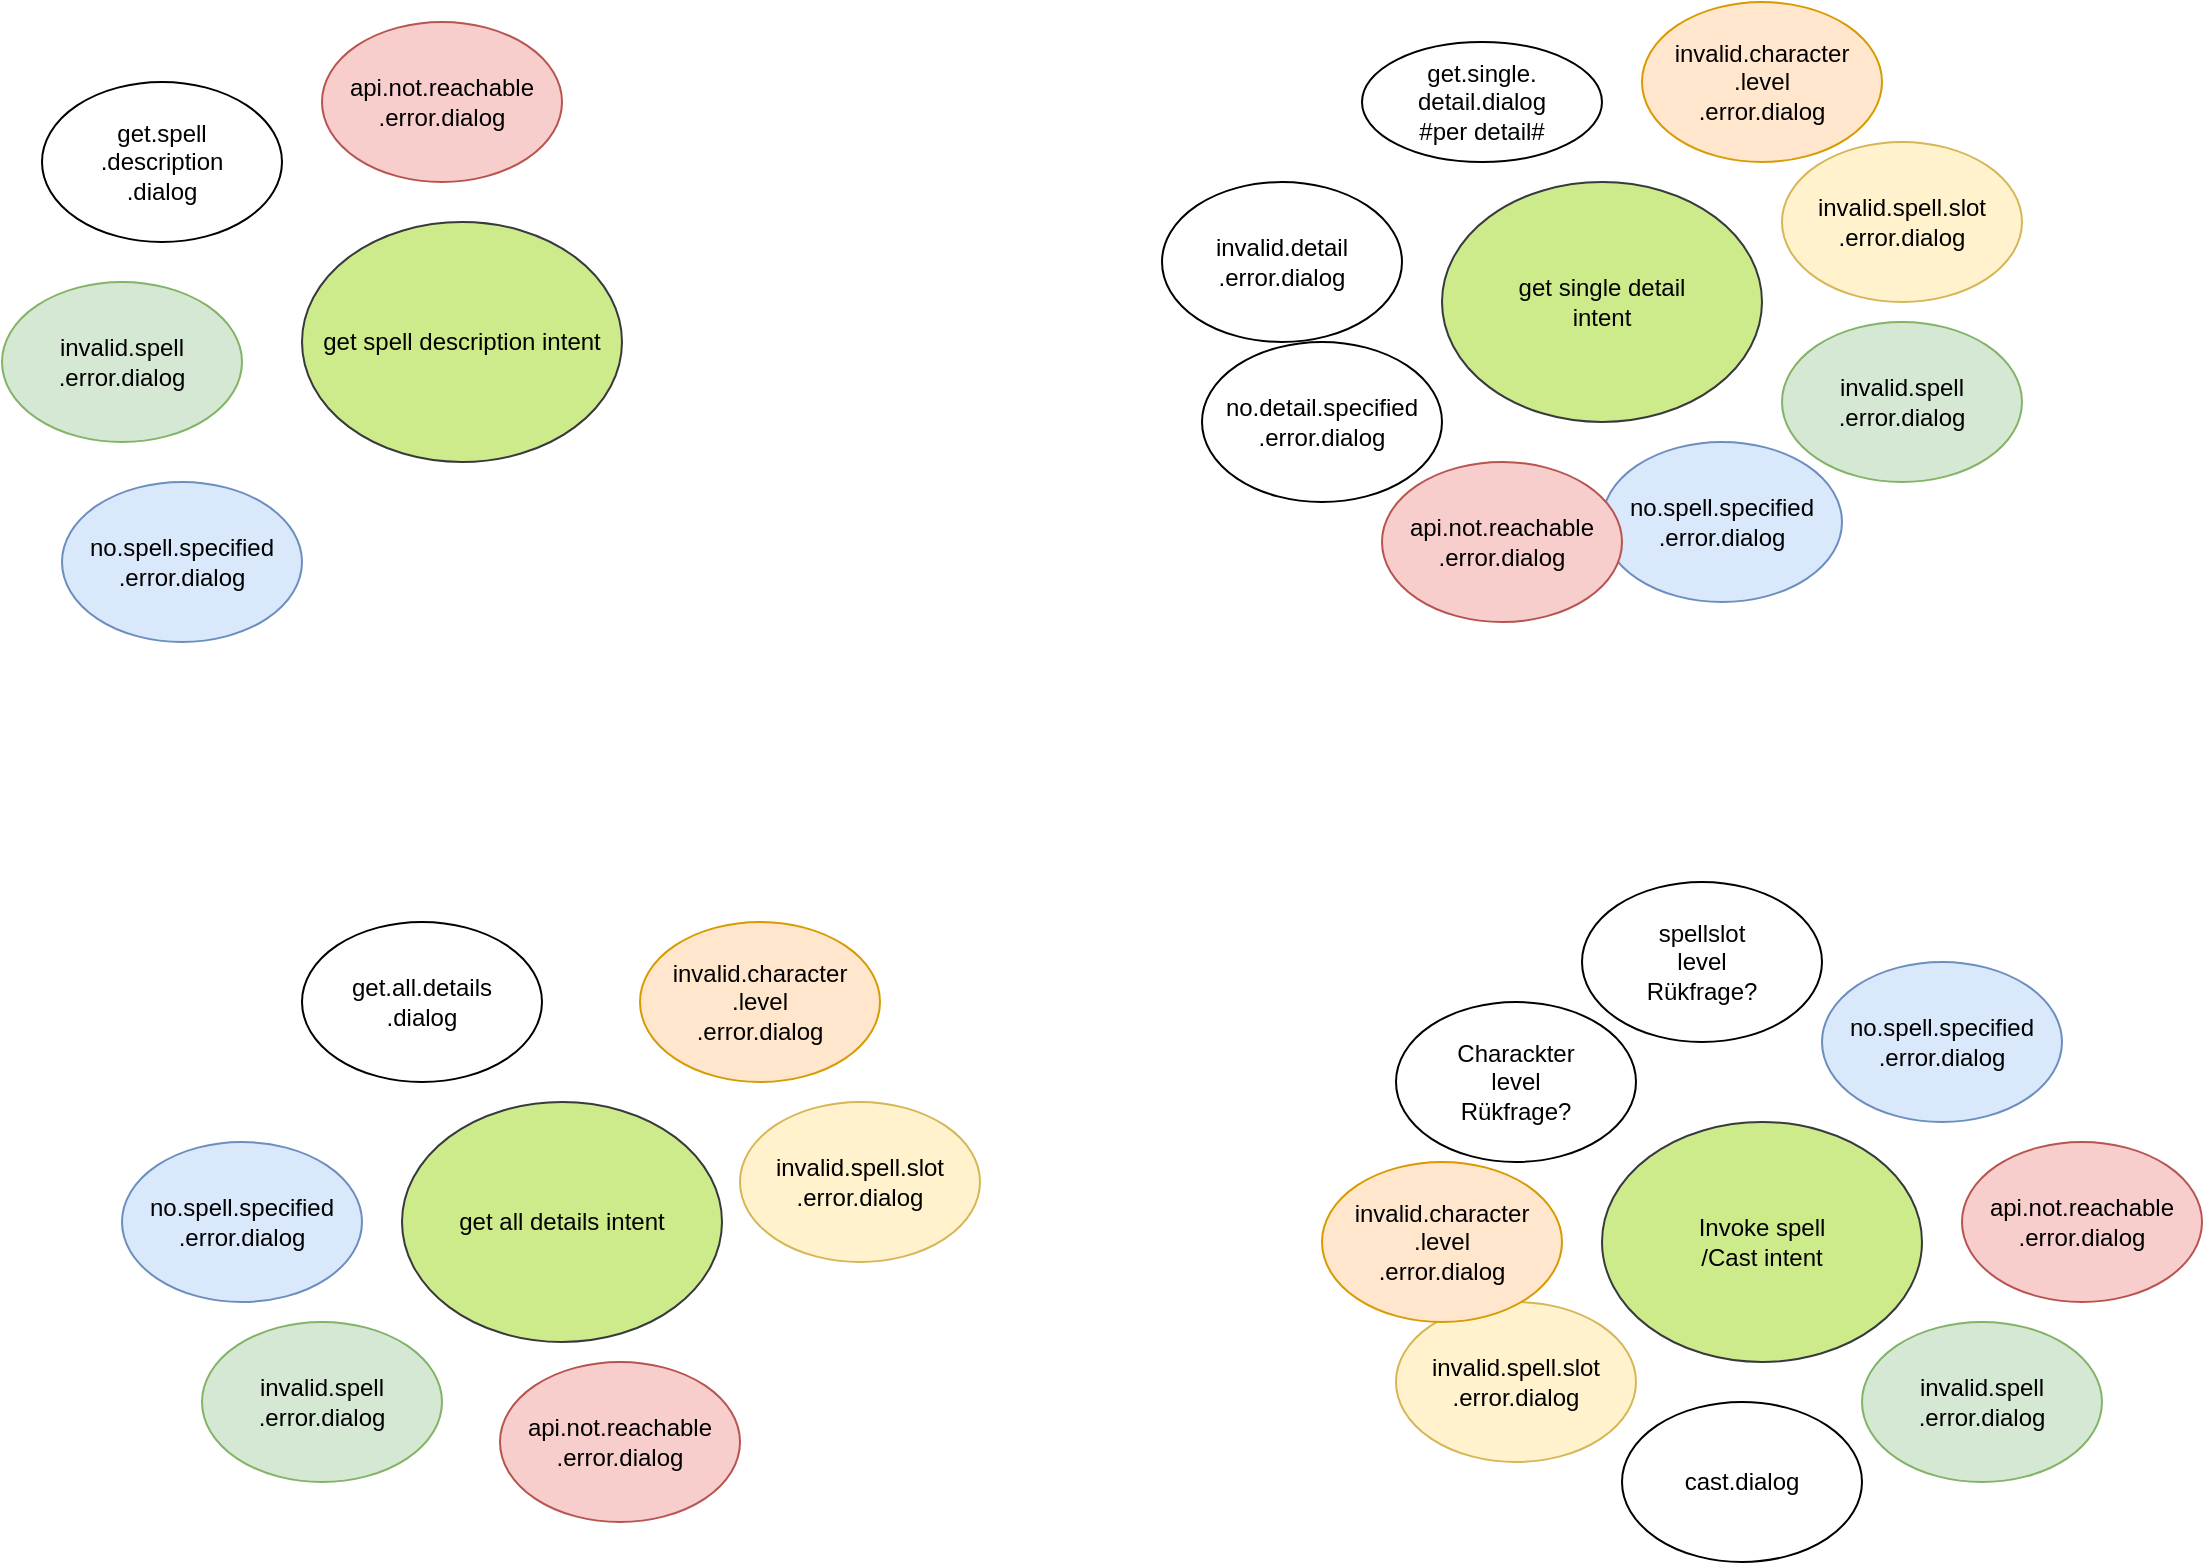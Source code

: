 <mxfile version="14.1.8" type="device"><diagram id="Ehb2cejAjsyU7AzATvCr" name="Seite-1"><mxGraphModel dx="1551" dy="1151" grid="1" gridSize="10" guides="1" tooltips="1" connect="1" arrows="1" fold="1" page="1" pageScale="1" pageWidth="827" pageHeight="1169" math="0" shadow="0"><root><mxCell id="0"/><mxCell id="1" parent="0"/><mxCell id="gS6e-m_PlZvfoeBw2O-E-1" value="get.single.&lt;br&gt;detail.dialog&lt;br&gt;#per detail#" style="ellipse;whiteSpace=wrap;html=1;" parent="1" vertex="1"><mxGeometry x="690" y="310" width="120" height="60" as="geometry"/></mxCell><mxCell id="gS6e-m_PlZvfoeBw2O-E-40" value="get spell description intent" style="ellipse;whiteSpace=wrap;html=1;fillColor=#cdeb8b;strokeColor=#36393d;" parent="1" vertex="1"><mxGeometry x="160" y="400" width="160" height="120" as="geometry"/></mxCell><mxCell id="gS6e-m_PlZvfoeBw2O-E-41" value="get all details intent" style="ellipse;whiteSpace=wrap;html=1;fillColor=#cdeb8b;strokeColor=#36393d;" parent="1" vertex="1"><mxGeometry x="210" y="840" width="160" height="120" as="geometry"/></mxCell><mxCell id="gS6e-m_PlZvfoeBw2O-E-42" value="get single detail &lt;br&gt;intent" style="ellipse;whiteSpace=wrap;html=1;fillColor=#cdeb8b;strokeColor=#36393d;" parent="1" vertex="1"><mxGeometry x="730" y="380" width="160" height="120" as="geometry"/></mxCell><mxCell id="gS6e-m_PlZvfoeBw2O-E-44" value="Invoke spell&lt;br&gt;/Cast intent" style="ellipse;whiteSpace=wrap;html=1;fillColor=#cdeb8b;strokeColor=#36393d;" parent="1" vertex="1"><mxGeometry x="810" y="850" width="160" height="120" as="geometry"/></mxCell><mxCell id="gS6e-m_PlZvfoeBw2O-E-45" value="no.spell.specified&lt;br&gt;.error.dialog" style="ellipse;whiteSpace=wrap;html=1;fillColor=#dae8fc;strokeColor=#6c8ebf;" parent="1" vertex="1"><mxGeometry x="40" y="530" width="120" height="80" as="geometry"/></mxCell><mxCell id="gS6e-m_PlZvfoeBw2O-E-46" value="invalid.spell&lt;br&gt;.error.dialog" style="ellipse;whiteSpace=wrap;html=1;fillColor=#d5e8d4;strokeColor=#82b366;" parent="1" vertex="1"><mxGeometry x="10" y="430" width="120" height="80" as="geometry"/></mxCell><mxCell id="gS6e-m_PlZvfoeBw2O-E-47" value="get.spell&lt;br&gt;.description&lt;br&gt;.dialog" style="ellipse;whiteSpace=wrap;html=1;" parent="1" vertex="1"><mxGeometry x="30" y="330" width="120" height="80" as="geometry"/></mxCell><mxCell id="gS6e-m_PlZvfoeBw2O-E-49" value="no.spell.specified&lt;br&gt;.error.dialog" style="ellipse;whiteSpace=wrap;html=1;fillColor=#dae8fc;strokeColor=#6c8ebf;" parent="1" vertex="1"><mxGeometry x="810" y="510" width="120" height="80" as="geometry"/></mxCell><mxCell id="gS6e-m_PlZvfoeBw2O-E-50" value="invalid.spell&lt;br&gt;.error.dialog" style="ellipse;whiteSpace=wrap;html=1;fillColor=#d5e8d4;strokeColor=#82b366;" parent="1" vertex="1"><mxGeometry x="900" y="450" width="120" height="80" as="geometry"/></mxCell><mxCell id="gS6e-m_PlZvfoeBw2O-E-51" value="no.detail.specified&lt;br&gt;.error.dialog" style="ellipse;whiteSpace=wrap;html=1;" parent="1" vertex="1"><mxGeometry x="610" y="460" width="120" height="80" as="geometry"/></mxCell><mxCell id="gS6e-m_PlZvfoeBw2O-E-52" value="invalid.detail&lt;br&gt;.error.dialog" style="ellipse;whiteSpace=wrap;html=1;" parent="1" vertex="1"><mxGeometry x="590" y="380" width="120" height="80" as="geometry"/></mxCell><mxCell id="gS6e-m_PlZvfoeBw2O-E-53" value="invalid.spell.slot&lt;br&gt;.error.dialog" style="ellipse;whiteSpace=wrap;html=1;fillColor=#fff2cc;strokeColor=#d6b656;" parent="1" vertex="1"><mxGeometry x="900" y="360" width="120" height="80" as="geometry"/></mxCell><mxCell id="gS6e-m_PlZvfoeBw2O-E-54" value="invalid.character&lt;br&gt;.level&lt;br&gt;.error.dialog" style="ellipse;whiteSpace=wrap;html=1;fillColor=#ffe6cc;strokeColor=#d79b00;" parent="1" vertex="1"><mxGeometry x="830" y="290" width="120" height="80" as="geometry"/></mxCell><mxCell id="MEmN2f2s_jUy_C6ZmVlN-1" value="no.spell.specified&lt;br&gt;.error.dialog" style="ellipse;whiteSpace=wrap;html=1;fillColor=#dae8fc;strokeColor=#6c8ebf;" parent="1" vertex="1"><mxGeometry x="70" y="860" width="120" height="80" as="geometry"/></mxCell><mxCell id="MEmN2f2s_jUy_C6ZmVlN-2" value="invalid.spell&lt;br&gt;.error.dialog" style="ellipse;whiteSpace=wrap;html=1;fillColor=#d5e8d4;strokeColor=#82b366;" parent="1" vertex="1"><mxGeometry x="110" y="950" width="120" height="80" as="geometry"/></mxCell><mxCell id="MEmN2f2s_jUy_C6ZmVlN-5" value="invalid.spell.slot&lt;br&gt;.error.dialog" style="ellipse;whiteSpace=wrap;html=1;fillColor=#fff2cc;strokeColor=#d6b656;" parent="1" vertex="1"><mxGeometry x="379" y="840" width="120" height="80" as="geometry"/></mxCell><mxCell id="MEmN2f2s_jUy_C6ZmVlN-6" value="invalid.character&lt;br&gt;.level&lt;br&gt;.error.dialog" style="ellipse;whiteSpace=wrap;html=1;fillColor=#ffe6cc;strokeColor=#d79b00;" parent="1" vertex="1"><mxGeometry x="329" y="750" width="120" height="80" as="geometry"/></mxCell><mxCell id="MEmN2f2s_jUy_C6ZmVlN-7" value="get.all.details&lt;br&gt;.dialog" style="ellipse;whiteSpace=wrap;html=1;" parent="1" vertex="1"><mxGeometry x="160" y="750" width="120" height="80" as="geometry"/></mxCell><mxCell id="MEmN2f2s_jUy_C6ZmVlN-8" value="no.spell.specified&lt;br&gt;.error.dialog" style="ellipse;whiteSpace=wrap;html=1;fillColor=#dae8fc;strokeColor=#6c8ebf;" parent="1" vertex="1"><mxGeometry x="920" y="770" width="120" height="80" as="geometry"/></mxCell><mxCell id="MEmN2f2s_jUy_C6ZmVlN-9" value="invalid.spell&lt;br&gt;.error.dialog" style="ellipse;whiteSpace=wrap;html=1;fillColor=#d5e8d4;strokeColor=#82b366;" parent="1" vertex="1"><mxGeometry x="940" y="950" width="120" height="80" as="geometry"/></mxCell><mxCell id="MEmN2f2s_jUy_C6ZmVlN-10" value="invalid.spell.slot&lt;br&gt;.error.dialog" style="ellipse;whiteSpace=wrap;html=1;fillColor=#fff2cc;strokeColor=#d6b656;" parent="1" vertex="1"><mxGeometry x="707" y="940" width="120" height="80" as="geometry"/></mxCell><mxCell id="MEmN2f2s_jUy_C6ZmVlN-11" value="invalid.character&lt;br&gt;.level&lt;br&gt;.error.dialog" style="ellipse;whiteSpace=wrap;html=1;fillColor=#ffe6cc;strokeColor=#d79b00;" parent="1" vertex="1"><mxGeometry x="670" y="870" width="120" height="80" as="geometry"/></mxCell><mxCell id="MEmN2f2s_jUy_C6ZmVlN-12" value="Charackter&lt;br&gt;level&lt;br&gt;Rükfrage?" style="ellipse;whiteSpace=wrap;html=1;" parent="1" vertex="1"><mxGeometry x="707" y="790" width="120" height="80" as="geometry"/></mxCell><mxCell id="MEmN2f2s_jUy_C6ZmVlN-13" value="spellslot&lt;br&gt;level&lt;br&gt;Rükfrage?" style="ellipse;whiteSpace=wrap;html=1;" parent="1" vertex="1"><mxGeometry x="800" y="730" width="120" height="80" as="geometry"/></mxCell><mxCell id="MEmN2f2s_jUy_C6ZmVlN-14" value="cast.dialog" style="ellipse;whiteSpace=wrap;html=1;" parent="1" vertex="1"><mxGeometry x="820" y="990" width="120" height="80" as="geometry"/></mxCell><mxCell id="xTxIq9eNKWA8jRRYpphw-1" value="api.not.reachable&lt;br&gt;.error.dialog" style="ellipse;whiteSpace=wrap;html=1;fillColor=#f8cecc;strokeColor=#b85450;" parent="1" vertex="1"><mxGeometry x="170" y="300" width="120" height="80" as="geometry"/></mxCell><mxCell id="xTxIq9eNKWA8jRRYpphw-2" value="api.not.reachable&lt;br&gt;.error.dialog" style="ellipse;whiteSpace=wrap;html=1;fillColor=#f8cecc;strokeColor=#b85450;" parent="1" vertex="1"><mxGeometry x="700" y="520" width="120" height="80" as="geometry"/></mxCell><mxCell id="xTxIq9eNKWA8jRRYpphw-3" value="api.not.reachable&lt;br&gt;.error.dialog" style="ellipse;whiteSpace=wrap;html=1;fillColor=#f8cecc;strokeColor=#b85450;" parent="1" vertex="1"><mxGeometry x="259" y="970" width="120" height="80" as="geometry"/></mxCell><mxCell id="xTxIq9eNKWA8jRRYpphw-4" value="api.not.reachable&lt;br&gt;.error.dialog" style="ellipse;whiteSpace=wrap;html=1;fillColor=#f8cecc;strokeColor=#b85450;" parent="1" vertex="1"><mxGeometry x="990" y="860" width="120" height="80" as="geometry"/></mxCell></root></mxGraphModel></diagram></mxfile>